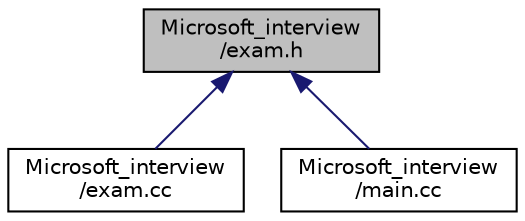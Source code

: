 digraph "Microsoft_interview/exam.h"
{
 // INTERACTIVE_SVG=YES
 // LATEX_PDF_SIZE
  bgcolor="transparent";
  edge [fontname="Helvetica",fontsize="10",labelfontname="Helvetica",labelfontsize="10"];
  node [fontname="Helvetica",fontsize="10",shape=record];
  Node1 [label="Microsoft_interview\l/exam.h",height=0.2,width=0.4,color="black", fillcolor="grey75", style="filled", fontcolor="black",tooltip=" "];
  Node1 -> Node2 [dir="back",color="midnightblue",fontsize="10",style="solid",fontname="Helvetica"];
  Node2 [label="Microsoft_interview\l/exam.cc",height=0.2,width=0.4,color="black",URL="$de/d82/exam_8cc.html",tooltip=" "];
  Node1 -> Node3 [dir="back",color="midnightblue",fontsize="10",style="solid",fontname="Helvetica"];
  Node3 [label="Microsoft_interview\l/main.cc",height=0.2,width=0.4,color="black",URL="$d4/dbc/_microsoft__interview_2main_8cc.html",tooltip=" "];
}
